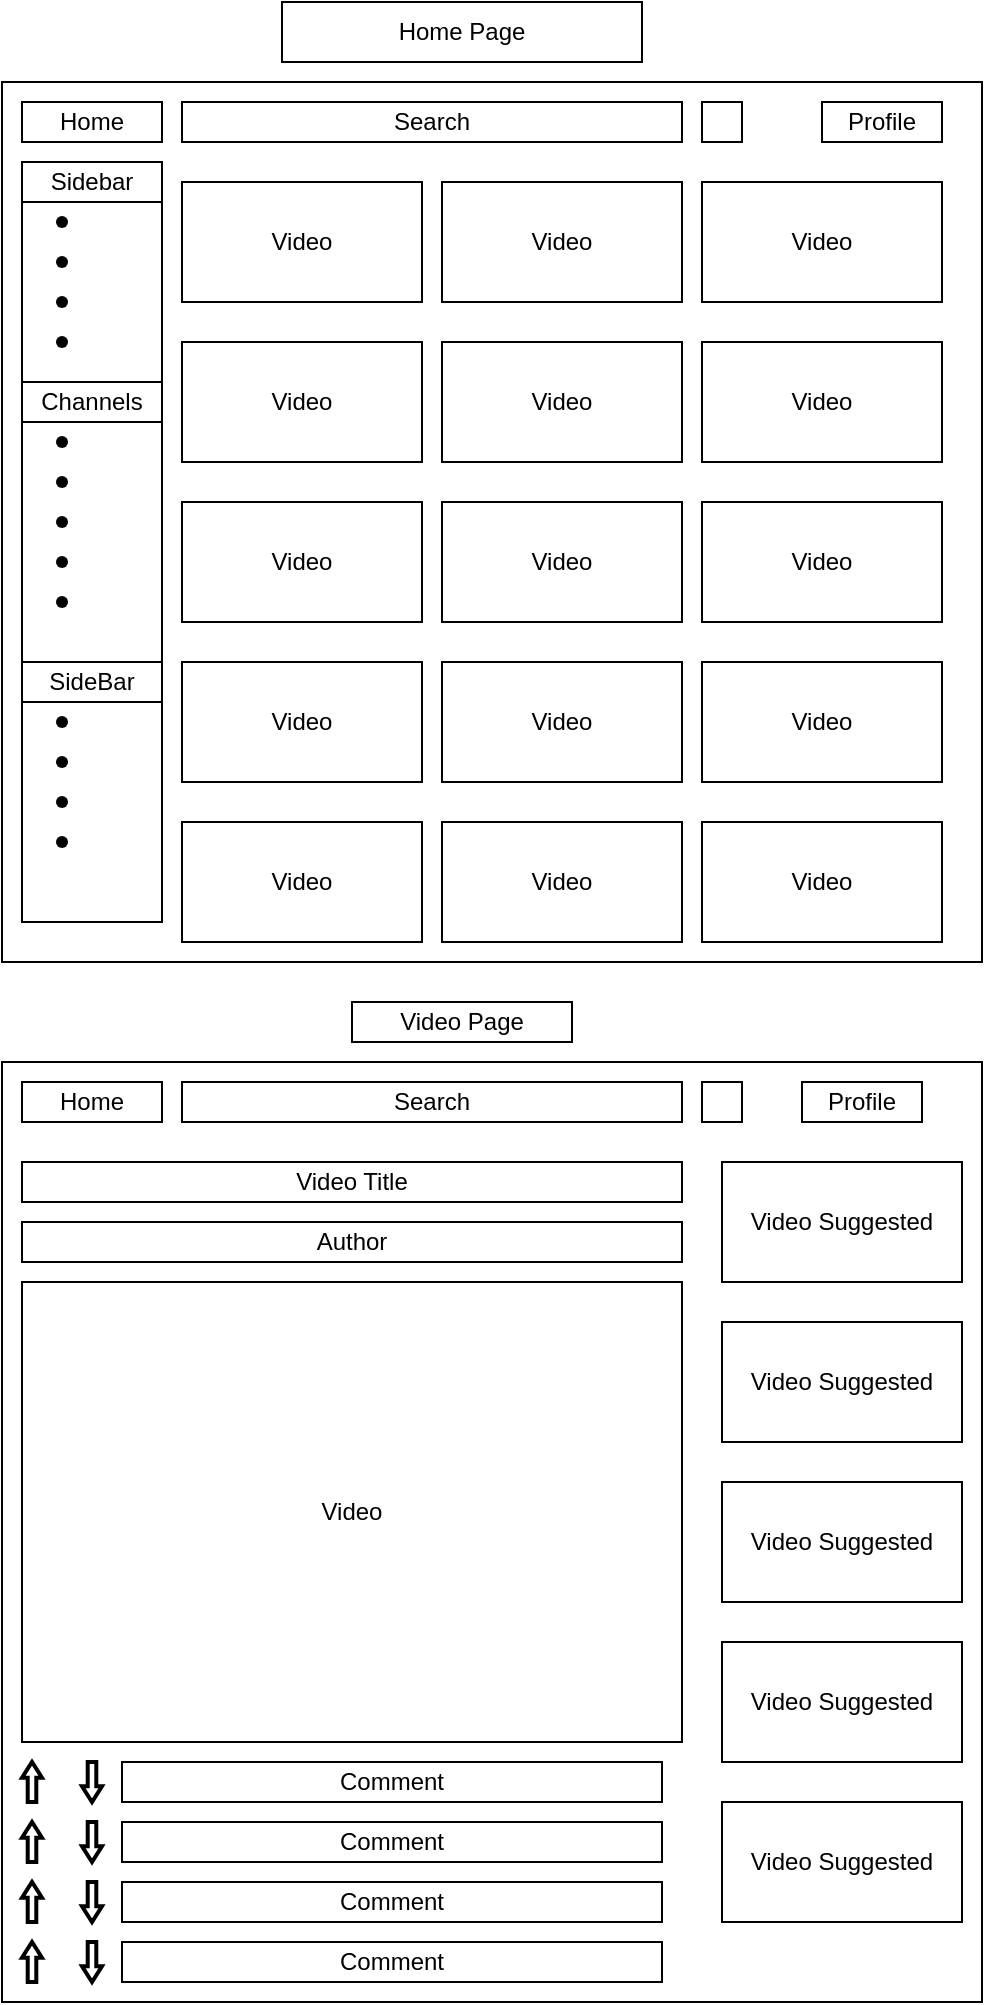 <mxfile version="14.9.8" type="device"><diagram id="8Y0mKFb3bDU1taDflgSp" name="Page-1"><mxGraphModel dx="1422" dy="794" grid="1" gridSize="10" guides="1" tooltips="1" connect="1" arrows="1" fold="1" page="1" pageScale="1" pageWidth="850" pageHeight="1100" math="0" shadow="0"><root><mxCell id="0"/><mxCell id="1" parent="0"/><mxCell id="uKicYJxmrlBUjgvzpvbp-1" value="" style="rounded=0;whiteSpace=wrap;html=1;" vertex="1" parent="1"><mxGeometry x="150" y="100" width="490" height="440" as="geometry"/></mxCell><mxCell id="uKicYJxmrlBUjgvzpvbp-2" value="Home" style="rounded=0;whiteSpace=wrap;html=1;" vertex="1" parent="1"><mxGeometry x="160" y="110" width="70" height="20" as="geometry"/></mxCell><mxCell id="uKicYJxmrlBUjgvzpvbp-6" value="Search" style="rounded=0;whiteSpace=wrap;html=1;" vertex="1" parent="1"><mxGeometry x="240" y="110" width="250" height="20" as="geometry"/></mxCell><mxCell id="uKicYJxmrlBUjgvzpvbp-11" value="" style="rounded=0;whiteSpace=wrap;html=1;" vertex="1" parent="1"><mxGeometry x="500" y="110" width="20" height="20" as="geometry"/></mxCell><mxCell id="uKicYJxmrlBUjgvzpvbp-9" value="" style="shape=image;html=1;verticalAlign=top;verticalLabelPosition=bottom;labelBackgroundColor=#ffffff;imageAspect=0;aspect=fixed;image=https://cdn4.iconfinder.com/data/icons/essential-app-2/16/search-find-magnify-glass-128.png" vertex="1" parent="1"><mxGeometry x="500" y="110" width="20" height="20" as="geometry"/></mxCell><mxCell id="uKicYJxmrlBUjgvzpvbp-12" value="Profile" style="rounded=0;whiteSpace=wrap;html=1;" vertex="1" parent="1"><mxGeometry x="560" y="110" width="60" height="20" as="geometry"/></mxCell><mxCell id="uKicYJxmrlBUjgvzpvbp-13" value="" style="rounded=0;whiteSpace=wrap;html=1;" vertex="1" parent="1"><mxGeometry x="160" y="140" width="70" height="380" as="geometry"/></mxCell><mxCell id="uKicYJxmrlBUjgvzpvbp-14" value="Channels" style="rounded=0;whiteSpace=wrap;html=1;" vertex="1" parent="1"><mxGeometry x="160" y="250" width="70" height="20" as="geometry"/></mxCell><mxCell id="uKicYJxmrlBUjgvzpvbp-15" value="" style="shape=waypoint;sketch=0;fillStyle=solid;size=6;pointerEvents=1;points=[];fillColor=none;resizable=0;rotatable=0;perimeter=centerPerimeter;snapToPoint=1;" vertex="1" parent="1"><mxGeometry x="160" y="260" width="40" height="40" as="geometry"/></mxCell><mxCell id="uKicYJxmrlBUjgvzpvbp-16" value="" style="shape=waypoint;sketch=0;fillStyle=solid;size=6;pointerEvents=1;points=[];fillColor=none;resizable=0;rotatable=0;perimeter=centerPerimeter;snapToPoint=1;" vertex="1" parent="1"><mxGeometry x="160" y="280" width="40" height="40" as="geometry"/></mxCell><mxCell id="uKicYJxmrlBUjgvzpvbp-17" value="" style="shape=waypoint;sketch=0;fillStyle=solid;size=6;pointerEvents=1;points=[];fillColor=none;resizable=0;rotatable=0;perimeter=centerPerimeter;snapToPoint=1;" vertex="1" parent="1"><mxGeometry x="160" y="320" width="40" height="40" as="geometry"/></mxCell><mxCell id="uKicYJxmrlBUjgvzpvbp-18" value="" style="shape=waypoint;sketch=0;fillStyle=solid;size=6;pointerEvents=1;points=[];fillColor=none;resizable=0;rotatable=0;perimeter=centerPerimeter;snapToPoint=1;" vertex="1" parent="1"><mxGeometry x="160" y="340" width="40" height="40" as="geometry"/></mxCell><mxCell id="uKicYJxmrlBUjgvzpvbp-19" value="" style="shape=waypoint;sketch=0;fillStyle=solid;size=6;pointerEvents=1;points=[];fillColor=none;resizable=0;rotatable=0;perimeter=centerPerimeter;snapToPoint=1;" vertex="1" parent="1"><mxGeometry x="160" y="300" width="40" height="40" as="geometry"/></mxCell><mxCell id="uKicYJxmrlBUjgvzpvbp-20" value="Home Page" style="rounded=0;whiteSpace=wrap;html=1;" vertex="1" parent="1"><mxGeometry x="290" y="60" width="180" height="30" as="geometry"/></mxCell><mxCell id="uKicYJxmrlBUjgvzpvbp-21" value="Video" style="rounded=0;whiteSpace=wrap;html=1;" vertex="1" parent="1"><mxGeometry x="240" y="150" width="120" height="60" as="geometry"/></mxCell><mxCell id="uKicYJxmrlBUjgvzpvbp-22" value="Video" style="rounded=0;whiteSpace=wrap;html=1;" vertex="1" parent="1"><mxGeometry x="370" y="150" width="120" height="60" as="geometry"/></mxCell><mxCell id="uKicYJxmrlBUjgvzpvbp-23" value="Video" style="rounded=0;whiteSpace=wrap;html=1;" vertex="1" parent="1"><mxGeometry x="500" y="150" width="120" height="60" as="geometry"/></mxCell><mxCell id="uKicYJxmrlBUjgvzpvbp-24" value="Video" style="rounded=0;whiteSpace=wrap;html=1;" vertex="1" parent="1"><mxGeometry x="240" y="230" width="120" height="60" as="geometry"/></mxCell><mxCell id="uKicYJxmrlBUjgvzpvbp-25" value="Video" style="rounded=0;whiteSpace=wrap;html=1;" vertex="1" parent="1"><mxGeometry x="370" y="230" width="120" height="60" as="geometry"/></mxCell><mxCell id="uKicYJxmrlBUjgvzpvbp-26" value="Video" style="rounded=0;whiteSpace=wrap;html=1;" vertex="1" parent="1"><mxGeometry x="500" y="230" width="120" height="60" as="geometry"/></mxCell><mxCell id="uKicYJxmrlBUjgvzpvbp-27" value="Video" style="rounded=0;whiteSpace=wrap;html=1;" vertex="1" parent="1"><mxGeometry x="240" y="310" width="120" height="60" as="geometry"/></mxCell><mxCell id="uKicYJxmrlBUjgvzpvbp-28" value="Video" style="rounded=0;whiteSpace=wrap;html=1;" vertex="1" parent="1"><mxGeometry x="370" y="310" width="120" height="60" as="geometry"/></mxCell><mxCell id="uKicYJxmrlBUjgvzpvbp-29" value="Video" style="rounded=0;whiteSpace=wrap;html=1;" vertex="1" parent="1"><mxGeometry x="500" y="310" width="120" height="60" as="geometry"/></mxCell><mxCell id="uKicYJxmrlBUjgvzpvbp-30" value="Video" style="rounded=0;whiteSpace=wrap;html=1;" vertex="1" parent="1"><mxGeometry x="240" y="390" width="120" height="60" as="geometry"/></mxCell><mxCell id="uKicYJxmrlBUjgvzpvbp-31" value="Video" style="rounded=0;whiteSpace=wrap;html=1;" vertex="1" parent="1"><mxGeometry x="370" y="390" width="120" height="60" as="geometry"/></mxCell><mxCell id="uKicYJxmrlBUjgvzpvbp-32" value="Video" style="rounded=0;whiteSpace=wrap;html=1;" vertex="1" parent="1"><mxGeometry x="500" y="390" width="120" height="60" as="geometry"/></mxCell><mxCell id="uKicYJxmrlBUjgvzpvbp-33" value="Video" style="rounded=0;whiteSpace=wrap;html=1;" vertex="1" parent="1"><mxGeometry x="240" y="470" width="120" height="60" as="geometry"/></mxCell><mxCell id="uKicYJxmrlBUjgvzpvbp-34" value="Video" style="rounded=0;whiteSpace=wrap;html=1;" vertex="1" parent="1"><mxGeometry x="370" y="470" width="120" height="60" as="geometry"/></mxCell><mxCell id="uKicYJxmrlBUjgvzpvbp-35" value="Video" style="rounded=0;whiteSpace=wrap;html=1;" vertex="1" parent="1"><mxGeometry x="500" y="470" width="120" height="60" as="geometry"/></mxCell><mxCell id="uKicYJxmrlBUjgvzpvbp-36" value="SideBar" style="rounded=0;whiteSpace=wrap;html=1;" vertex="1" parent="1"><mxGeometry x="160" y="390" width="70" height="20" as="geometry"/></mxCell><mxCell id="uKicYJxmrlBUjgvzpvbp-37" value="" style="shape=waypoint;sketch=0;fillStyle=solid;size=6;pointerEvents=1;points=[];fillColor=none;resizable=0;rotatable=0;perimeter=centerPerimeter;snapToPoint=1;" vertex="1" parent="1"><mxGeometry x="160" y="400" width="40" height="40" as="geometry"/></mxCell><mxCell id="uKicYJxmrlBUjgvzpvbp-38" value="" style="shape=waypoint;sketch=0;fillStyle=solid;size=6;pointerEvents=1;points=[];fillColor=none;resizable=0;rotatable=0;perimeter=centerPerimeter;snapToPoint=1;" vertex="1" parent="1"><mxGeometry x="160" y="420" width="40" height="40" as="geometry"/></mxCell><mxCell id="uKicYJxmrlBUjgvzpvbp-39" value="" style="shape=waypoint;sketch=0;fillStyle=solid;size=6;pointerEvents=1;points=[];fillColor=none;resizable=0;rotatable=0;perimeter=centerPerimeter;snapToPoint=1;" vertex="1" parent="1"><mxGeometry x="160" y="440" width="40" height="40" as="geometry"/></mxCell><mxCell id="uKicYJxmrlBUjgvzpvbp-40" value="" style="shape=waypoint;sketch=0;fillStyle=solid;size=6;pointerEvents=1;points=[];fillColor=none;resizable=0;rotatable=0;perimeter=centerPerimeter;snapToPoint=1;" vertex="1" parent="1"><mxGeometry x="160" y="460" width="40" height="40" as="geometry"/></mxCell><mxCell id="uKicYJxmrlBUjgvzpvbp-41" value="Sidebar" style="rounded=0;whiteSpace=wrap;html=1;" vertex="1" parent="1"><mxGeometry x="160" y="140" width="70" height="20" as="geometry"/></mxCell><mxCell id="uKicYJxmrlBUjgvzpvbp-42" value="" style="shape=waypoint;sketch=0;fillStyle=solid;size=6;pointerEvents=1;points=[];fillColor=none;resizable=0;rotatable=0;perimeter=centerPerimeter;snapToPoint=1;" vertex="1" parent="1"><mxGeometry x="160" y="150" width="40" height="40" as="geometry"/></mxCell><mxCell id="uKicYJxmrlBUjgvzpvbp-43" value="" style="shape=waypoint;sketch=0;fillStyle=solid;size=6;pointerEvents=1;points=[];fillColor=none;resizable=0;rotatable=0;perimeter=centerPerimeter;snapToPoint=1;" vertex="1" parent="1"><mxGeometry x="160" y="170" width="40" height="40" as="geometry"/></mxCell><mxCell id="uKicYJxmrlBUjgvzpvbp-44" value="" style="shape=waypoint;sketch=0;fillStyle=solid;size=6;pointerEvents=1;points=[];fillColor=none;resizable=0;rotatable=0;perimeter=centerPerimeter;snapToPoint=1;" vertex="1" parent="1"><mxGeometry x="160" y="190" width="40" height="40" as="geometry"/></mxCell><mxCell id="uKicYJxmrlBUjgvzpvbp-45" value="" style="shape=waypoint;sketch=0;fillStyle=solid;size=6;pointerEvents=1;points=[];fillColor=none;resizable=0;rotatable=0;perimeter=centerPerimeter;snapToPoint=1;" vertex="1" parent="1"><mxGeometry x="160" y="210" width="40" height="40" as="geometry"/></mxCell><mxCell id="uKicYJxmrlBUjgvzpvbp-46" value="" style="rounded=0;whiteSpace=wrap;html=1;" vertex="1" parent="1"><mxGeometry x="150" y="590" width="490" height="470" as="geometry"/></mxCell><mxCell id="uKicYJxmrlBUjgvzpvbp-47" value="Video Page" style="rounded=0;whiteSpace=wrap;html=1;" vertex="1" parent="1"><mxGeometry x="325" y="560" width="110" height="20" as="geometry"/></mxCell><mxCell id="uKicYJxmrlBUjgvzpvbp-49" value="Home" style="rounded=0;whiteSpace=wrap;html=1;" vertex="1" parent="1"><mxGeometry x="160" y="600" width="70" height="20" as="geometry"/></mxCell><mxCell id="uKicYJxmrlBUjgvzpvbp-50" value="Search" style="rounded=0;whiteSpace=wrap;html=1;" vertex="1" parent="1"><mxGeometry x="240" y="600" width="250" height="20" as="geometry"/></mxCell><mxCell id="uKicYJxmrlBUjgvzpvbp-51" value="" style="rounded=0;whiteSpace=wrap;html=1;" vertex="1" parent="1"><mxGeometry x="500" y="600" width="20" height="20" as="geometry"/></mxCell><mxCell id="uKicYJxmrlBUjgvzpvbp-52" value="" style="shape=image;html=1;verticalAlign=top;verticalLabelPosition=bottom;labelBackgroundColor=#ffffff;imageAspect=0;aspect=fixed;image=https://cdn4.iconfinder.com/data/icons/essential-app-2/16/search-find-magnify-glass-128.png" vertex="1" parent="1"><mxGeometry x="500" y="600" width="20" height="20" as="geometry"/></mxCell><mxCell id="uKicYJxmrlBUjgvzpvbp-53" value="Profile" style="rounded=0;whiteSpace=wrap;html=1;" vertex="1" parent="1"><mxGeometry x="550" y="600" width="60" height="20" as="geometry"/></mxCell><mxCell id="uKicYJxmrlBUjgvzpvbp-54" value="Video Title" style="rounded=0;whiteSpace=wrap;html=1;" vertex="1" parent="1"><mxGeometry x="160" y="640" width="330" height="20" as="geometry"/></mxCell><mxCell id="uKicYJxmrlBUjgvzpvbp-55" value="Author" style="rounded=0;whiteSpace=wrap;html=1;" vertex="1" parent="1"><mxGeometry x="160" y="670" width="330" height="20" as="geometry"/></mxCell><mxCell id="uKicYJxmrlBUjgvzpvbp-56" value="Video" style="rounded=0;whiteSpace=wrap;html=1;" vertex="1" parent="1"><mxGeometry x="160" y="700" width="330" height="230" as="geometry"/></mxCell><mxCell id="uKicYJxmrlBUjgvzpvbp-57" value="Video Suggested" style="rounded=0;whiteSpace=wrap;html=1;" vertex="1" parent="1"><mxGeometry x="510" y="640" width="120" height="60" as="geometry"/></mxCell><mxCell id="uKicYJxmrlBUjgvzpvbp-58" value="Video Suggested" style="rounded=0;whiteSpace=wrap;html=1;" vertex="1" parent="1"><mxGeometry x="510" y="720" width="120" height="60" as="geometry"/></mxCell><mxCell id="uKicYJxmrlBUjgvzpvbp-59" value="Video Suggested" style="rounded=0;whiteSpace=wrap;html=1;" vertex="1" parent="1"><mxGeometry x="510" y="800" width="120" height="60" as="geometry"/></mxCell><mxCell id="uKicYJxmrlBUjgvzpvbp-60" value="Video Suggested" style="rounded=0;whiteSpace=wrap;html=1;" vertex="1" parent="1"><mxGeometry x="510" y="880" width="120" height="60" as="geometry"/></mxCell><mxCell id="uKicYJxmrlBUjgvzpvbp-61" value="Video Suggested" style="rounded=0;whiteSpace=wrap;html=1;" vertex="1" parent="1"><mxGeometry x="510" y="960" width="120" height="60" as="geometry"/></mxCell><mxCell id="uKicYJxmrlBUjgvzpvbp-62" value="Comment" style="rounded=0;whiteSpace=wrap;html=1;" vertex="1" parent="1"><mxGeometry x="210" y="940" width="270" height="20" as="geometry"/></mxCell><mxCell id="uKicYJxmrlBUjgvzpvbp-64" value="" style="shape=mxgraph.arrows.arrow_down;html=1;verticalLabelPosition=bottom;verticalAlign=top;strokeWidth=2;strokeColor=#000000;" vertex="1" parent="1"><mxGeometry x="190" y="940" width="10" height="20" as="geometry"/></mxCell><mxCell id="uKicYJxmrlBUjgvzpvbp-66" value="" style="shape=mxgraph.arrows.arrow_up;html=1;verticalLabelPosition=bottom;verticalAlign=top;strokeWidth=2;strokeColor=#000000;" vertex="1" parent="1"><mxGeometry x="160" y="940" width="10" height="20" as="geometry"/></mxCell><mxCell id="uKicYJxmrlBUjgvzpvbp-67" value="Comment" style="rounded=0;whiteSpace=wrap;html=1;" vertex="1" parent="1"><mxGeometry x="210" y="970" width="270" height="20" as="geometry"/></mxCell><mxCell id="uKicYJxmrlBUjgvzpvbp-69" value="Comment" style="rounded=0;whiteSpace=wrap;html=1;" vertex="1" parent="1"><mxGeometry x="210" y="1000" width="270" height="20" as="geometry"/></mxCell><mxCell id="uKicYJxmrlBUjgvzpvbp-70" value="Comment" style="rounded=0;whiteSpace=wrap;html=1;" vertex="1" parent="1"><mxGeometry x="210" y="1030" width="270" height="20" as="geometry"/></mxCell><mxCell id="uKicYJxmrlBUjgvzpvbp-71" value="" style="shape=mxgraph.arrows.arrow_down;html=1;verticalLabelPosition=bottom;verticalAlign=top;strokeWidth=2;strokeColor=#000000;" vertex="1" parent="1"><mxGeometry x="190" y="970" width="10" height="20" as="geometry"/></mxCell><mxCell id="uKicYJxmrlBUjgvzpvbp-72" value="" style="shape=mxgraph.arrows.arrow_down;html=1;verticalLabelPosition=bottom;verticalAlign=top;strokeWidth=2;strokeColor=#000000;" vertex="1" parent="1"><mxGeometry x="190" y="1000" width="10" height="20" as="geometry"/></mxCell><mxCell id="uKicYJxmrlBUjgvzpvbp-73" value="" style="shape=mxgraph.arrows.arrow_down;html=1;verticalLabelPosition=bottom;verticalAlign=top;strokeWidth=2;strokeColor=#000000;" vertex="1" parent="1"><mxGeometry x="190" y="1030" width="10" height="20" as="geometry"/></mxCell><mxCell id="uKicYJxmrlBUjgvzpvbp-74" value="" style="shape=mxgraph.arrows.arrow_up;html=1;verticalLabelPosition=bottom;verticalAlign=top;strokeWidth=2;strokeColor=#000000;" vertex="1" parent="1"><mxGeometry x="160" y="970" width="10" height="20" as="geometry"/></mxCell><mxCell id="uKicYJxmrlBUjgvzpvbp-75" value="" style="shape=mxgraph.arrows.arrow_up;html=1;verticalLabelPosition=bottom;verticalAlign=top;strokeWidth=2;strokeColor=#000000;" vertex="1" parent="1"><mxGeometry x="160" y="1000" width="10" height="20" as="geometry"/></mxCell><mxCell id="uKicYJxmrlBUjgvzpvbp-76" value="" style="shape=mxgraph.arrows.arrow_up;html=1;verticalLabelPosition=bottom;verticalAlign=top;strokeWidth=2;strokeColor=#000000;" vertex="1" parent="1"><mxGeometry x="160" y="1030" width="10" height="20" as="geometry"/></mxCell></root></mxGraphModel></diagram></mxfile>